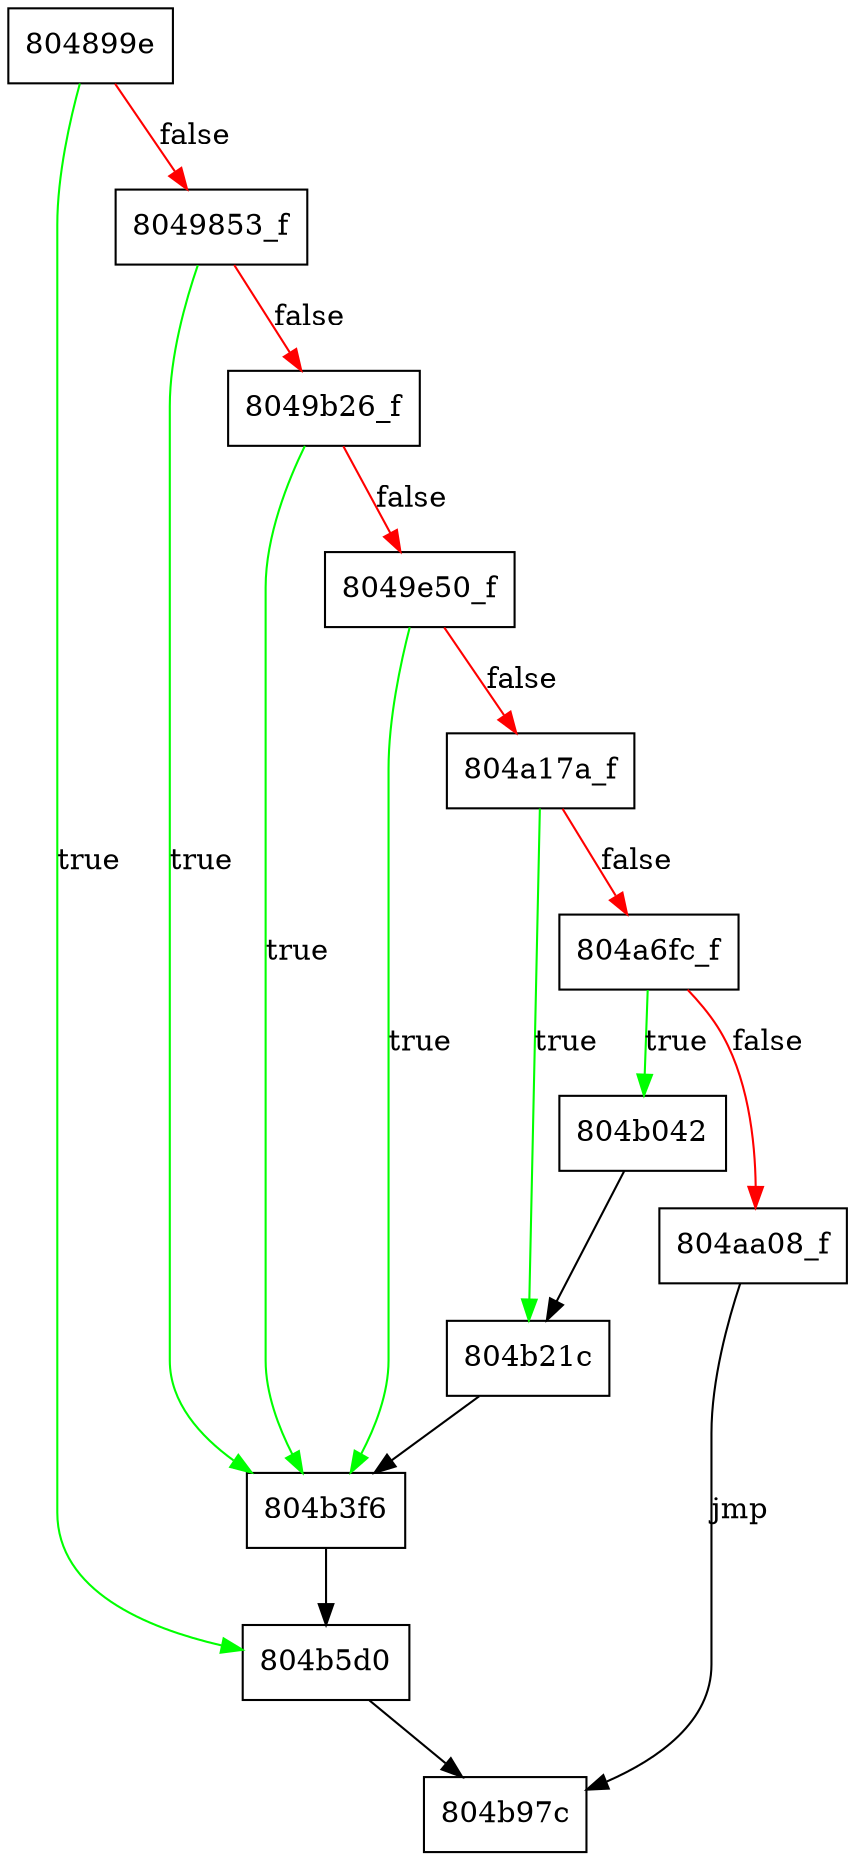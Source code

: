 digraph fun_804899e {
node [shape = box];
0 [label="804899e"];
3 [label="8049853_f"];
4 [label="804b5d0"];
6 [label="8049b26_f"];
7 [label="804b3f6"];
9 [label="8049e50_f"];
11 [label="804a17a_f"];
13 [label="804a6fc_f"];
14 [label="804b21c"];
16 [label="804aa08_f"];
17 [label="804b042"];
18 [label="804b97c"];
0 -> 3 [label=false, color=red];
0 -> 4 [label=true, color=green];
3 -> 6 [label=false, color=red];
3 -> 7 [label=true, color=green];
4 -> 18;
6 -> 7 [label=true, color=green];
6 -> 9 [label=false, color=red];
7 -> 4;
9 -> 7 [label=true, color=green];
9 -> 11 [label=false, color=red];
11 -> 13 [label=false, color=red];
11 -> 14 [label=true, color=green];
13 -> 16 [label=false, color=red];
13 -> 17 [label=true, color=green];
14 -> 7;
16 -> 18 [label=jmp];
17 -> 14;
}


digraph calls {
}